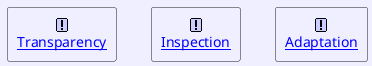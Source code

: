 {
  "sha1": "igya59fe4vtv7rsisa9a9rpny80luaa",
  "insertion": {
    "when": "2024-06-03T18:59:30.723Z",
    "url": "https://github.com/plantuml/plantuml/issues/1053",
    "user": "plantuml@gmail.com"
  }
}
@startuml
  skinparam backgroundColor #Motivation
  archimate #MOTIVATION "[[https://scrumguides.org/scrum-guide.html#transparency {Transparency} Transparency]]" <<motivation-principle>> as TRANSPARENCY
  archimate #MOTIVATION "[[https://scrumguides.org/scrum-guide.html#inspection {Inspection} Inspection]]" <<motivation-principle>> as INSPECTION
  archimate #MOTIVATION "[[https://scrumguides.org/scrum-guide.html#adaptation {Adaptation} Adaptation]]" <<motivation-principle>> as ADAPTATION

  TRANSPARENCY -[hidden]right- INSPECTION
  INSPECTION -[hidden]right- ADAPTATION
@enduml
